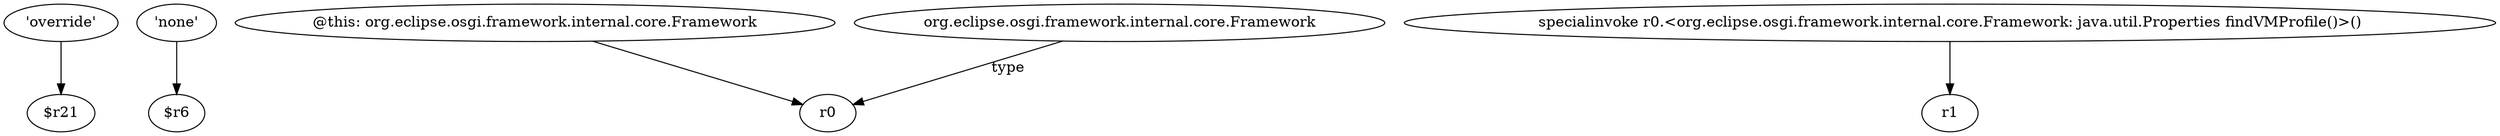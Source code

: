 digraph g {
0[label="'override'"]
1[label="$r21"]
0->1[label=""]
2[label="'none'"]
3[label="$r6"]
2->3[label=""]
4[label="@this: org.eclipse.osgi.framework.internal.core.Framework"]
5[label="r0"]
4->5[label=""]
6[label="specialinvoke r0.<org.eclipse.osgi.framework.internal.core.Framework: java.util.Properties findVMProfile()>()"]
7[label="r1"]
6->7[label=""]
8[label="org.eclipse.osgi.framework.internal.core.Framework"]
8->5[label="type"]
}